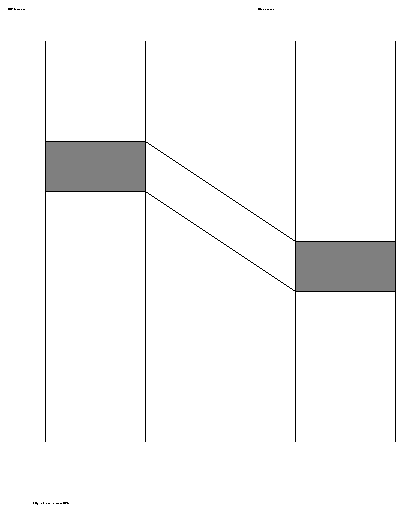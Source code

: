.\"	$NetBSD$
.\"
.\" Copyright (c) 1998 Jason R. Thorpe.
.\" All rights reserved.
.\"
.\" Redistribution and use in source and binary forms, with or without
.\" modification, are permitted provided that the following conditions
.\" are met:
.\" 1. Redistributions of source code must retain the above copyright
.\"    notice, this list of conditions and the following disclaimer.
.\" 2. Redistributions in binary form must reproduce the above copyright
.\"    notice, this list of conditions and the following disclaimer in the
.\"    documentation and/or other materials provided with the distribution.
.\" 3. All advertising materials mentioning features or use of this software
.\"    must display the following acknowledgements:
.\"	This product includes software developed for the NetBSD Project
.\"	by Jason R. Thorpe.
.\" 4. The name of the author may not be used to endorse or promote products
.\"    derived from this software without specific prior written permission.
.\"
.\" THIS SOFTWARE IS PROVIDED BY THE AUTHOR ``AS IS'' AND ANY EXPRESS OR
.\" IMPLIED WARRANTIES, INCLUDING, BUT NOT LIMITED TO, THE IMPLIED WARRANTIES
.\" OF MERCHANTABILITY AND FITNESS FOR A PARTICULAR PURPOSE ARE DISCLAIMED.
.\" IN NO EVENT SHALL THE AUTHOR BE LIABLE FOR ANY DIRECT, INDIRECT,
.\" INCIDENTAL, SPECIAL, EXEMPLARY, OR CONSEQUENTIAL DAMAGES (INCLUDING,
.\" BUT NOT LIMITED TO, PROCUREMENT OF SUBSTITUTE GOODS OR SERVICES;
.\" LOSS OF USE, DATA, OR PROFITS; OR BUSINESS INTERRUPTION) HOWEVER CAUSED
.\" AND ON ANY THEORY OF LIABILITY, WHETHER IN CONTRACT, STRICT LIABILITY,
.\" OR TORT (INCLUDING NEGLIGENCE OR OTHERWISE) ARISING IN ANY WAY
.\" OUT OF THE USE OF THIS SOFTWARE, EVEN IF ADVISED OF THE POSSIBILITY OF
.\" SUCH DAMAGE.
.\"
.PS
.ps 11
"\s12\fRFigure 2 - direct-mapped DMA\fP" at 0.938,7.221 ljust
line from 1.500,9.500 to 1.500,7.500
box fill 0.50 with .sw at (1.00,8.75) width 0.50 height 0.25
line from 2.250,9.500 to 2.250,7.500
line from 2.750,9.500 to 2.750,7.500
box fill 0.50 with .sw at (2.25,8.25) width 0.50 height 0.25
line from 1.500,9.000 to 2.250,8.500
line from 1.500,8.750 to 2.250,8.250
"\s12\fRDMA address\fP" at 0.812,9.658 ljust
"\s12\fRHost address\fP" at 2.062,9.658 ljust
line from 1.000,9.500 to 1.000,7.500
.PE
